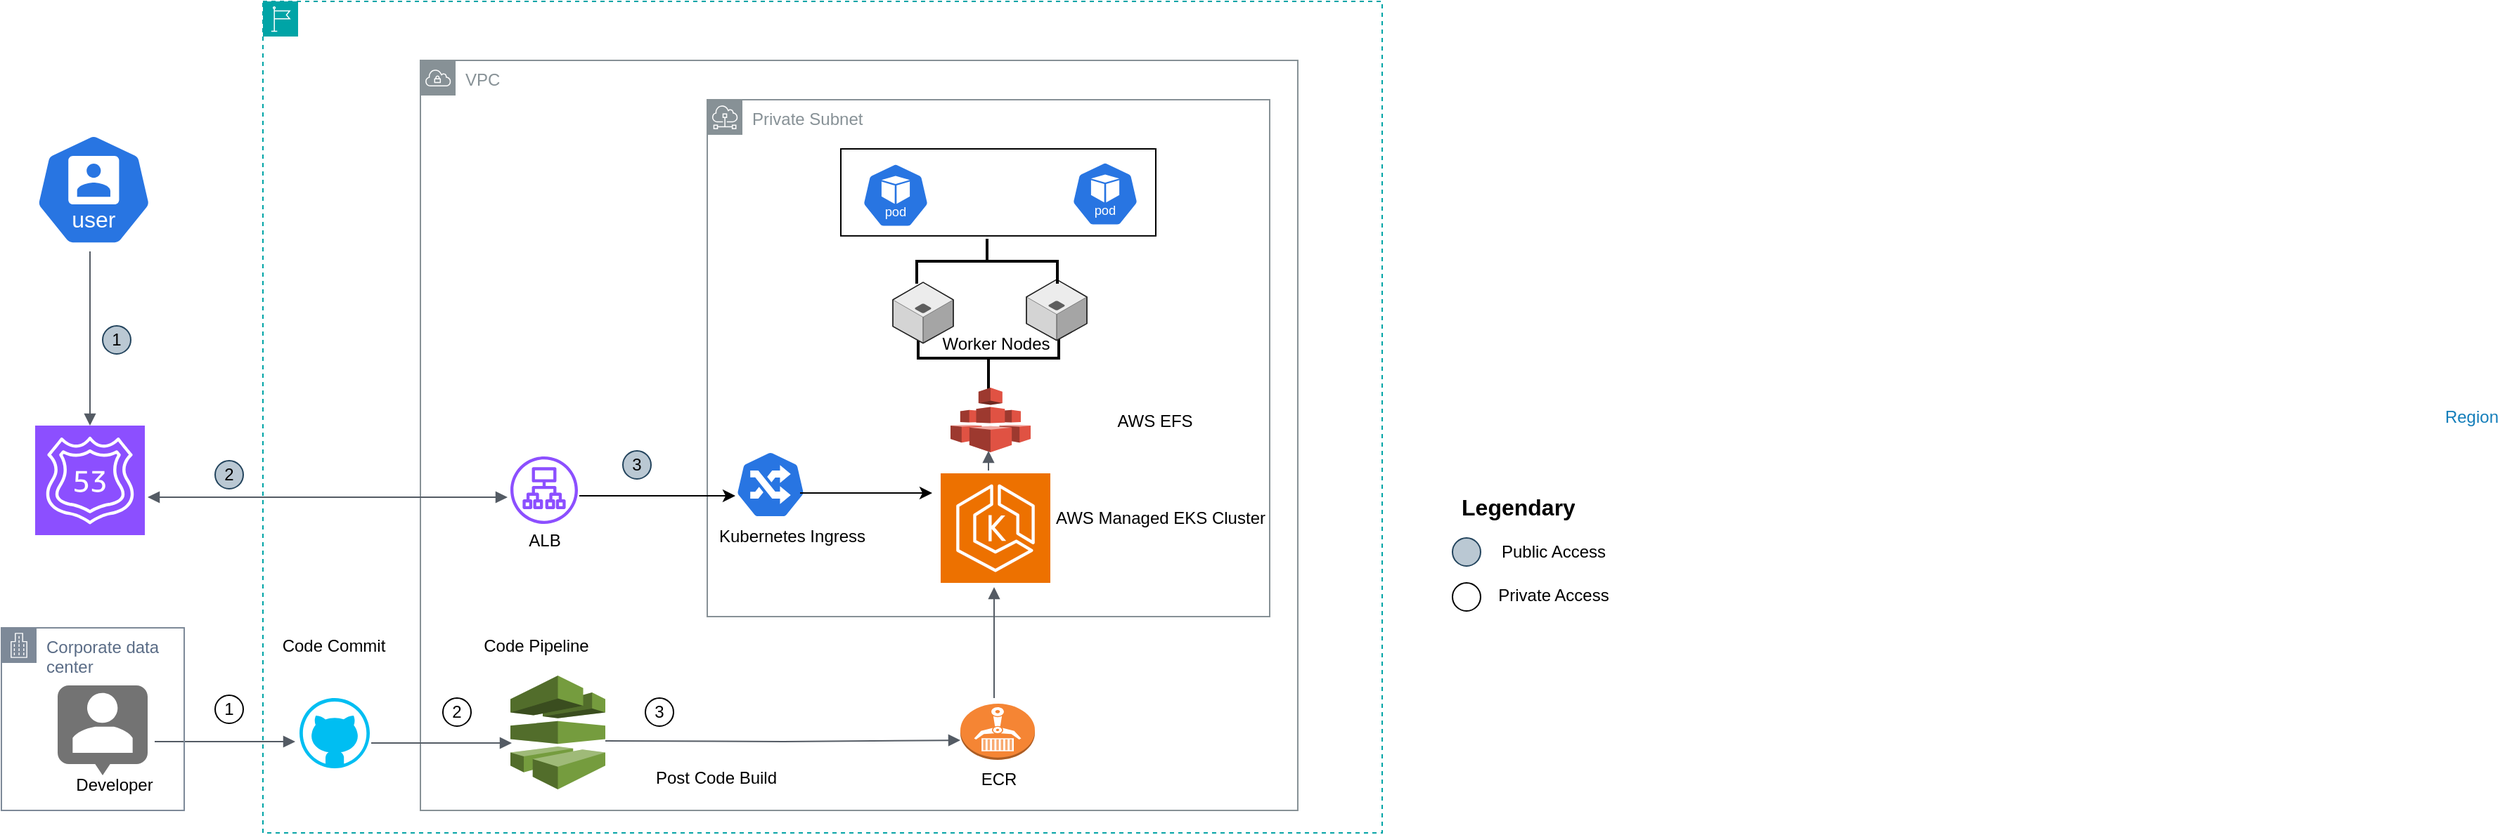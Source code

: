 <mxfile version="22.1.21" type="device">
  <diagram name="Page-1" id="KyO4uQf7l2tcdJ9jAghI">
    <mxGraphModel dx="1434" dy="827" grid="0" gridSize="16" guides="0" tooltips="1" connect="0" arrows="0" fold="1" page="0" pageScale="1" pageWidth="827" pageHeight="1169" background="none" math="0" shadow="0">
      <root>
        <mxCell id="0" />
        <mxCell id="1" parent="0" />
        <mxCell id="sH7kvL-NPlETzXoEQjzP-16" value="Region" style="points=[[0,0],[0.25,0],[0.5,0],[0.75,0],[1,0],[1,0.25],[1,0.5],[1,0.75],[1,1],[0.75,1],[0.5,1],[0.25,1],[0,1],[0,0.75],[0,0.5],[0,0.25]];outlineConnect=0;gradientColor=none;html=1;whiteSpace=wrap;fontSize=12;fontStyle=0;container=1;pointerEvents=0;collapsible=0;recursiveResize=0;shape=mxgraph.aws4.group;grIcon=mxgraph.aws4.group_region;strokeColor=#00A4A6;fillColor=none;verticalAlign=middle;align=right;spacingLeft=30;fontColor=#147EBA;dashed=1;labelPosition=right;verticalLabelPosition=middle;" vertex="1" parent="1">
          <mxGeometry x="290" y="162" width="796" height="592" as="geometry" />
        </mxCell>
        <mxCell id="sH7kvL-NPlETzXoEQjzP-30" value="" style="rounded=0;whiteSpace=wrap;html=1;fillColor=none;" vertex="1" parent="sH7kvL-NPlETzXoEQjzP-16">
          <mxGeometry x="411" y="105" width="224" height="61.92" as="geometry" />
        </mxCell>
        <mxCell id="sH7kvL-NPlETzXoEQjzP-40" value="VPC" style="sketch=0;outlineConnect=0;gradientColor=none;html=1;whiteSpace=wrap;fontSize=12;fontStyle=0;shape=mxgraph.aws4.group;grIcon=mxgraph.aws4.group_vpc;strokeColor=#879196;fillColor=none;verticalAlign=top;align=left;spacingLeft=30;fontColor=#879196;dashed=0;" vertex="1" parent="sH7kvL-NPlETzXoEQjzP-16">
          <mxGeometry x="112" y="42" width="624" height="534" as="geometry" />
        </mxCell>
        <mxCell id="sH7kvL-NPlETzXoEQjzP-21" value="Private Subnet" style="sketch=0;outlineConnect=0;gradientColor=none;html=1;whiteSpace=wrap;fontSize=12;fontStyle=0;shape=mxgraph.aws4.group;grIcon=mxgraph.aws4.group_subnet;strokeColor=#879196;fillColor=none;verticalAlign=top;align=left;spacingLeft=30;fontColor=#879196;dashed=0;" vertex="1" parent="sH7kvL-NPlETzXoEQjzP-16">
          <mxGeometry x="316" y="70" width="400" height="368" as="geometry" />
        </mxCell>
        <mxCell id="sH7kvL-NPlETzXoEQjzP-22" value="" style="aspect=fixed;sketch=0;html=1;dashed=0;whitespace=wrap;fillColor=#2875E2;strokeColor=#ffffff;points=[[0.005,0.63,0],[0.1,0.2,0],[0.9,0.2,0],[0.5,0,0],[0.995,0.63,0],[0.72,0.99,0],[0.5,1,0],[0.28,0.99,0]];shape=mxgraph.kubernetes.icon2;kubernetesLabel=1;prIcon=pod" vertex="1" parent="sH7kvL-NPlETzXoEQjzP-16">
          <mxGeometry x="426" y="115" width="48" height="46.08" as="geometry" />
        </mxCell>
        <mxCell id="sH7kvL-NPlETzXoEQjzP-23" value="" style="aspect=fixed;sketch=0;html=1;dashed=0;whitespace=wrap;fillColor=#2875E2;strokeColor=#ffffff;points=[[0.005,0.63,0],[0.1,0.2,0],[0.9,0.2,0],[0.5,0,0],[0.995,0.63,0],[0.72,0.99,0],[0.5,1,0],[0.28,0.99,0]];shape=mxgraph.kubernetes.icon2;kubernetesLabel=1;prIcon=pod" vertex="1" parent="sH7kvL-NPlETzXoEQjzP-16">
          <mxGeometry x="575" y="114" width="48" height="46.08" as="geometry" />
        </mxCell>
        <mxCell id="sH7kvL-NPlETzXoEQjzP-18" value="" style="sketch=0;points=[[0,0,0],[0.25,0,0],[0.5,0,0],[0.75,0,0],[1,0,0],[0,1,0],[0.25,1,0],[0.5,1,0],[0.75,1,0],[1,1,0],[0,0.25,0],[0,0.5,0],[0,0.75,0],[1,0.25,0],[1,0.5,0],[1,0.75,0]];outlineConnect=0;fontColor=#232F3E;fillColor=#ED7100;strokeColor=#ffffff;dashed=0;verticalLabelPosition=bottom;verticalAlign=top;align=center;html=1;fontSize=12;fontStyle=0;aspect=fixed;shape=mxgraph.aws4.resourceIcon;resIcon=mxgraph.aws4.eks;" vertex="1" parent="sH7kvL-NPlETzXoEQjzP-16">
          <mxGeometry x="482" y="336" width="78" height="78" as="geometry" />
        </mxCell>
        <mxCell id="sH7kvL-NPlETzXoEQjzP-32" value="ECR" style="outlineConnect=0;dashed=0;verticalLabelPosition=bottom;verticalAlign=top;align=center;html=1;shape=mxgraph.aws3.ecr;fillColor=#F58534;gradientColor=none;" vertex="1" parent="sH7kvL-NPlETzXoEQjzP-16">
          <mxGeometry x="496" y="500" width="53" height="40" as="geometry" />
        </mxCell>
        <mxCell id="sH7kvL-NPlETzXoEQjzP-33" value="" style="sketch=0;outlineConnect=0;fontColor=#232F3E;gradientColor=none;fillColor=#8C4FFF;strokeColor=none;dashed=0;verticalLabelPosition=bottom;verticalAlign=top;align=center;html=1;fontSize=12;fontStyle=0;aspect=fixed;pointerEvents=1;shape=mxgraph.aws4.application_load_balancer;" vertex="1" parent="sH7kvL-NPlETzXoEQjzP-16">
          <mxGeometry x="176" y="324" width="48" height="48" as="geometry" />
        </mxCell>
        <mxCell id="sH7kvL-NPlETzXoEQjzP-41" value="" style="aspect=fixed;sketch=0;html=1;dashed=0;whitespace=wrap;fillColor=#2875E2;strokeColor=#ffffff;points=[[0.005,0.63,0],[0.1,0.2,0],[0.9,0.2,0],[0.5,0,0],[0.995,0.63,0],[0.72,0.99,0],[0.5,1,0],[0.28,0.99,0]];shape=mxgraph.kubernetes.icon2;prIcon=ing;direction=east;" vertex="1" parent="sH7kvL-NPlETzXoEQjzP-16">
          <mxGeometry x="336" y="320" width="50" height="48" as="geometry" />
        </mxCell>
        <mxCell id="sH7kvL-NPlETzXoEQjzP-39" value="" style="strokeWidth=2;html=1;shape=mxgraph.flowchart.annotation_2;align=left;labelPosition=right;pointerEvents=1;direction=north;" vertex="1" parent="sH7kvL-NPlETzXoEQjzP-16">
          <mxGeometry x="466" y="230" width="100" height="48" as="geometry" />
        </mxCell>
        <mxCell id="sH7kvL-NPlETzXoEQjzP-62" value="Kubernetes Ingress" style="text;html=1;align=center;verticalAlign=middle;resizable=0;points=[];autosize=1;strokeColor=none;fillColor=none;" vertex="1" parent="sH7kvL-NPlETzXoEQjzP-16">
          <mxGeometry x="304" y="365" width="144" height="32" as="geometry" />
        </mxCell>
        <mxCell id="sH7kvL-NPlETzXoEQjzP-66" value="" style="verticalLabelPosition=bottom;html=1;verticalAlign=top;strokeWidth=1;align=center;outlineConnect=0;dashed=0;outlineConnect=0;shape=mxgraph.aws3d.application_server;fillColor=#ECECEC;strokeColor=#5E5E5E;aspect=fixed;" vertex="1" parent="sH7kvL-NPlETzXoEQjzP-16">
          <mxGeometry x="448" y="200" width="43" height="43.35" as="geometry" />
        </mxCell>
        <mxCell id="sH7kvL-NPlETzXoEQjzP-67" value="" style="verticalLabelPosition=bottom;html=1;verticalAlign=top;strokeWidth=1;align=center;outlineConnect=0;dashed=0;outlineConnect=0;shape=mxgraph.aws3d.application_server;fillColor=#ECECEC;strokeColor=#5E5E5E;aspect=fixed;" vertex="1" parent="sH7kvL-NPlETzXoEQjzP-16">
          <mxGeometry x="543" y="198" width="43" height="43.35" as="geometry" />
        </mxCell>
        <mxCell id="sH7kvL-NPlETzXoEQjzP-68" value="" style="strokeWidth=2;html=1;shape=mxgraph.flowchart.annotation_2;align=left;labelPosition=right;pointerEvents=1;direction=south;" vertex="1" parent="sH7kvL-NPlETzXoEQjzP-16">
          <mxGeometry x="465" y="169" width="100" height="32" as="geometry" />
        </mxCell>
        <mxCell id="sH7kvL-NPlETzXoEQjzP-69" value="Worker Nodes" style="text;html=1;align=center;verticalAlign=middle;resizable=0;points=[];autosize=1;strokeColor=none;fillColor=none;" vertex="1" parent="sH7kvL-NPlETzXoEQjzP-16">
          <mxGeometry x="465" y="228" width="112" height="32" as="geometry" />
        </mxCell>
        <mxCell id="sH7kvL-NPlETzXoEQjzP-70" value="AWS Managed EKS Cluster" style="text;html=1;align=center;verticalAlign=middle;resizable=0;points=[];autosize=1;strokeColor=none;fillColor=none;" vertex="1" parent="sH7kvL-NPlETzXoEQjzP-16">
          <mxGeometry x="550" y="352" width="176" height="32" as="geometry" />
        </mxCell>
        <mxCell id="sH7kvL-NPlETzXoEQjzP-71" value="ALB" style="text;html=1;align=center;verticalAlign=middle;resizable=0;points=[];autosize=1;strokeColor=none;fillColor=none;" vertex="1" parent="sH7kvL-NPlETzXoEQjzP-16">
          <mxGeometry x="176" y="368" width="48" height="32" as="geometry" />
        </mxCell>
        <mxCell id="sH7kvL-NPlETzXoEQjzP-72" value="" style="verticalLabelPosition=bottom;html=1;verticalAlign=top;align=center;strokeColor=none;fillColor=#00BEF2;shape=mxgraph.azure.github_code;pointerEvents=1;" vertex="1" parent="sH7kvL-NPlETzXoEQjzP-16">
          <mxGeometry x="26" y="496" width="50" height="50" as="geometry" />
        </mxCell>
        <mxCell id="sH7kvL-NPlETzXoEQjzP-79" value="" style="edgeStyle=orthogonalEdgeStyle;html=1;endArrow=block;elbow=vertical;startArrow=none;endFill=1;strokeColor=#545B64;rounded=0;" edge="1" parent="sH7kvL-NPlETzXoEQjzP-16">
          <mxGeometry width="100" relative="1" as="geometry">
            <mxPoint x="77" y="528" as="sourcePoint" />
            <mxPoint x="177" y="528" as="targetPoint" />
          </mxGeometry>
        </mxCell>
        <mxCell id="sH7kvL-NPlETzXoEQjzP-80" value="" style="outlineConnect=0;dashed=0;verticalLabelPosition=bottom;verticalAlign=top;align=center;html=1;shape=mxgraph.aws3.codepipeline;fillColor=#759C3E;gradientColor=none;" vertex="1" parent="sH7kvL-NPlETzXoEQjzP-16">
          <mxGeometry x="176" y="480" width="67.5" height="81" as="geometry" />
        </mxCell>
        <mxCell id="sH7kvL-NPlETzXoEQjzP-81" value="" style="edgeStyle=orthogonalEdgeStyle;html=1;endArrow=block;elbow=vertical;startArrow=none;endFill=1;strokeColor=#545B64;rounded=0;" edge="1" parent="sH7kvL-NPlETzXoEQjzP-16">
          <mxGeometry width="100" relative="1" as="geometry">
            <mxPoint x="243.5" y="526.5" as="sourcePoint" />
            <mxPoint x="496" y="526" as="targetPoint" />
          </mxGeometry>
        </mxCell>
        <mxCell id="sH7kvL-NPlETzXoEQjzP-82" value="" style="edgeStyle=orthogonalEdgeStyle;html=1;endArrow=block;elbow=vertical;startArrow=none;endFill=1;strokeColor=#545B64;rounded=0;" edge="1" parent="sH7kvL-NPlETzXoEQjzP-16">
          <mxGeometry width="100" relative="1" as="geometry">
            <mxPoint x="-77" y="527" as="sourcePoint" />
            <mxPoint x="23" y="527" as="targetPoint" />
          </mxGeometry>
        </mxCell>
        <mxCell id="sH7kvL-NPlETzXoEQjzP-99" value="" style="edgeStyle=orthogonalEdgeStyle;html=1;endArrow=block;elbow=vertical;startArrow=none;endFill=1;strokeColor=#545B64;rounded=0;" edge="1" parent="sH7kvL-NPlETzXoEQjzP-16">
          <mxGeometry width="100" relative="1" as="geometry">
            <mxPoint x="520" y="496" as="sourcePoint" />
            <mxPoint x="520" y="417" as="targetPoint" />
            <Array as="points">
              <mxPoint x="520" y="464" />
              <mxPoint x="520" y="464" />
            </Array>
          </mxGeometry>
        </mxCell>
        <mxCell id="sH7kvL-NPlETzXoEQjzP-101" value="2" style="ellipse;whiteSpace=wrap;html=1;aspect=fixed;" vertex="1" parent="sH7kvL-NPlETzXoEQjzP-16">
          <mxGeometry x="128" y="496" width="20" height="20" as="geometry" />
        </mxCell>
        <mxCell id="sH7kvL-NPlETzXoEQjzP-102" value="3" style="ellipse;whiteSpace=wrap;html=1;aspect=fixed;" vertex="1" parent="sH7kvL-NPlETzXoEQjzP-16">
          <mxGeometry x="272" y="496" width="20" height="20" as="geometry" />
        </mxCell>
        <mxCell id="sH7kvL-NPlETzXoEQjzP-105" value="3" style="ellipse;whiteSpace=wrap;html=1;aspect=fixed;fillColor=#bac8d3;strokeColor=#23445d;" vertex="1" parent="sH7kvL-NPlETzXoEQjzP-16">
          <mxGeometry x="256" y="320" width="20" height="20" as="geometry" />
        </mxCell>
        <mxCell id="sH7kvL-NPlETzXoEQjzP-111" value="" style="endArrow=classic;html=1;rounded=0;" edge="1" parent="sH7kvL-NPlETzXoEQjzP-16">
          <mxGeometry width="50" height="50" relative="1" as="geometry">
            <mxPoint x="225" y="352" as="sourcePoint" />
            <mxPoint x="336" y="352" as="targetPoint" />
          </mxGeometry>
        </mxCell>
        <mxCell id="sH7kvL-NPlETzXoEQjzP-115" value="" style="outlineConnect=0;dashed=0;verticalLabelPosition=bottom;verticalAlign=top;align=center;html=1;shape=mxgraph.aws3.efs;fillColor=#E05243;gradientColor=none;" vertex="1" parent="sH7kvL-NPlETzXoEQjzP-16">
          <mxGeometry x="489" y="275" width="57" height="46" as="geometry" />
        </mxCell>
        <mxCell id="sH7kvL-NPlETzXoEQjzP-116" value="" style="edgeStyle=orthogonalEdgeStyle;html=1;endArrow=block;elbow=vertical;startArrow=none;endFill=1;strokeColor=#545B64;rounded=0;" edge="1" parent="sH7kvL-NPlETzXoEQjzP-16">
          <mxGeometry width="100" relative="1" as="geometry">
            <mxPoint x="516" y="334" as="sourcePoint" />
            <mxPoint x="516" y="320" as="targetPoint" />
          </mxGeometry>
        </mxCell>
        <mxCell id="sH7kvL-NPlETzXoEQjzP-117" value="AWS EFS" style="text;html=1;align=center;verticalAlign=middle;resizable=0;points=[];autosize=1;strokeColor=none;fillColor=none;" vertex="1" parent="sH7kvL-NPlETzXoEQjzP-16">
          <mxGeometry x="598" y="286" width="72" height="26" as="geometry" />
        </mxCell>
        <mxCell id="sH7kvL-NPlETzXoEQjzP-43" value="" style="aspect=fixed;sketch=0;html=1;dashed=0;whitespace=wrap;fillColor=#2875E2;strokeColor=#ffffff;points=[[0.005,0.63,0],[0.1,0.2,0],[0.9,0.2,0],[0.5,0,0],[0.995,0.63,0],[0.72,0.99,0],[0.5,1,0],[0.28,0.99,0]];shape=mxgraph.kubernetes.icon2;kubernetesLabel=1;prIcon=user" vertex="1" parent="1">
          <mxGeometry x="128" y="256" width="83.33" height="80" as="geometry" />
        </mxCell>
        <mxCell id="sH7kvL-NPlETzXoEQjzP-42" value="" style="sketch=0;points=[[0,0,0],[0.25,0,0],[0.5,0,0],[0.75,0,0],[1,0,0],[0,1,0],[0.25,1,0],[0.5,1,0],[0.75,1,0],[1,1,0],[0,0.25,0],[0,0.5,0],[0,0.75,0],[1,0.25,0],[1,0.5,0],[1,0.75,0]];outlineConnect=0;fontColor=#232F3E;fillColor=#8C4FFF;strokeColor=#ffffff;dashed=0;verticalLabelPosition=bottom;verticalAlign=top;align=center;html=1;fontSize=12;fontStyle=0;aspect=fixed;shape=mxgraph.aws4.resourceIcon;resIcon=mxgraph.aws4.route_53;" vertex="1" parent="1">
          <mxGeometry x="128" y="464" width="78" height="78" as="geometry" />
        </mxCell>
        <mxCell id="sH7kvL-NPlETzXoEQjzP-44" value="" style="edgeStyle=orthogonalEdgeStyle;html=1;endArrow=block;elbow=vertical;startArrow=none;endFill=1;strokeColor=#545B64;rounded=0;exitX=0.468;exitY=1.05;exitDx=0;exitDy=0;exitPerimeter=0;entryX=0.5;entryY=0;entryDx=0;entryDy=0;entryPerimeter=0;" edge="1" parent="1" source="sH7kvL-NPlETzXoEQjzP-43" target="sH7kvL-NPlETzXoEQjzP-42">
          <mxGeometry width="100" relative="1" as="geometry">
            <mxPoint x="144" y="352" as="sourcePoint" />
            <mxPoint x="244" y="352" as="targetPoint" />
          </mxGeometry>
        </mxCell>
        <mxCell id="sH7kvL-NPlETzXoEQjzP-59" value="" style="edgeStyle=orthogonalEdgeStyle;html=1;endArrow=block;elbow=vertical;startArrow=block;startFill=1;endFill=1;strokeColor=#545B64;rounded=0;" edge="1" parent="1">
          <mxGeometry width="100" relative="1" as="geometry">
            <mxPoint x="208" y="515" as="sourcePoint" />
            <mxPoint x="464" y="515" as="targetPoint" />
            <Array as="points">
              <mxPoint x="208" y="515" />
              <mxPoint x="208" y="515" />
            </Array>
          </mxGeometry>
        </mxCell>
        <mxCell id="sH7kvL-NPlETzXoEQjzP-73" value="" style="html=1;dashed=0;aspect=fixed;verticalLabelPosition=bottom;verticalAlign=top;align=center;shape=mxgraph.gmdl.chat;strokeColor=none;fillColor=#737373;shadow=0;sketch=0;" vertex="1" parent="1">
          <mxGeometry x="144" y="649" width="64" height="64" as="geometry" />
        </mxCell>
        <mxCell id="sH7kvL-NPlETzXoEQjzP-83" value="Code Pipeline" style="text;html=1;align=center;verticalAlign=middle;resizable=0;points=[];autosize=1;strokeColor=none;fillColor=none;" vertex="1" parent="1">
          <mxGeometry x="428" y="605" width="112" height="32" as="geometry" />
        </mxCell>
        <mxCell id="sH7kvL-NPlETzXoEQjzP-84" value="Code Commit" style="text;html=1;align=center;verticalAlign=middle;resizable=0;points=[];autosize=1;strokeColor=none;fillColor=none;" vertex="1" parent="1">
          <mxGeometry x="284" y="605" width="112" height="32" as="geometry" />
        </mxCell>
        <mxCell id="sH7kvL-NPlETzXoEQjzP-85" value="Post Code Build" style="text;html=1;align=center;verticalAlign=middle;resizable=0;points=[];autosize=1;strokeColor=none;fillColor=none;" vertex="1" parent="1">
          <mxGeometry x="556" y="699" width="112" height="32" as="geometry" />
        </mxCell>
        <mxCell id="sH7kvL-NPlETzXoEQjzP-92" value="Developer" style="text;html=1;align=center;verticalAlign=middle;resizable=0;points=[];autosize=1;strokeColor=none;fillColor=none;" vertex="1" parent="1">
          <mxGeometry x="144" y="704" width="80" height="32" as="geometry" />
        </mxCell>
        <mxCell id="sH7kvL-NPlETzXoEQjzP-98" value="Corporate data center" style="points=[[0,0],[0.25,0],[0.5,0],[0.75,0],[1,0],[1,0.25],[1,0.5],[1,0.75],[1,1],[0.75,1],[0.5,1],[0.25,1],[0,1],[0,0.75],[0,0.5],[0,0.25]];outlineConnect=0;gradientColor=none;html=1;whiteSpace=wrap;fontSize=12;fontStyle=0;container=1;pointerEvents=0;collapsible=0;recursiveResize=0;shape=mxgraph.aws4.group;grIcon=mxgraph.aws4.group_corporate_data_center;strokeColor=#7D8998;fillColor=none;verticalAlign=top;align=left;spacingLeft=30;fontColor=#5A6C86;dashed=0;" vertex="1" parent="1">
          <mxGeometry x="104" y="608" width="130" height="130" as="geometry" />
        </mxCell>
        <mxCell id="sH7kvL-NPlETzXoEQjzP-100" value="1" style="ellipse;whiteSpace=wrap;html=1;aspect=fixed;" vertex="1" parent="1">
          <mxGeometry x="256" y="656" width="20" height="20" as="geometry" />
        </mxCell>
        <mxCell id="sH7kvL-NPlETzXoEQjzP-103" value="1" style="ellipse;whiteSpace=wrap;html=1;aspect=fixed;fillColor=#bac8d3;strokeColor=#23445d;" vertex="1" parent="1">
          <mxGeometry x="176" y="393" width="20" height="20" as="geometry" />
        </mxCell>
        <mxCell id="sH7kvL-NPlETzXoEQjzP-104" value="2" style="ellipse;whiteSpace=wrap;html=1;aspect=fixed;fillColor=#bac8d3;strokeColor=#23445d;" vertex="1" parent="1">
          <mxGeometry x="256" y="489" width="20" height="20" as="geometry" />
        </mxCell>
        <mxCell id="sH7kvL-NPlETzXoEQjzP-106" value="&lt;h1 style=&quot;font-size: 16px;&quot;&gt;Legendary&lt;/h1&gt;" style="text;html=1;strokeColor=none;fillColor=none;spacing=5;spacingTop=-20;whiteSpace=wrap;overflow=hidden;rounded=0;align=center;" vertex="1" parent="1">
          <mxGeometry x="1088" y="512" width="190" height="120" as="geometry" />
        </mxCell>
        <mxCell id="sH7kvL-NPlETzXoEQjzP-107" value="" style="ellipse;whiteSpace=wrap;html=1;aspect=fixed;fillColor=#bac8d3;strokeColor=#23445d;" vertex="1" parent="1">
          <mxGeometry x="1136" y="544" width="20" height="20" as="geometry" />
        </mxCell>
        <mxCell id="sH7kvL-NPlETzXoEQjzP-108" value="Public Access" style="text;html=1;strokeColor=none;fillColor=none;align=center;verticalAlign=middle;whiteSpace=wrap;rounded=0;" vertex="1" parent="1">
          <mxGeometry x="1168" y="539" width="80" height="30" as="geometry" />
        </mxCell>
        <mxCell id="sH7kvL-NPlETzXoEQjzP-109" value="" style="ellipse;whiteSpace=wrap;html=1;aspect=fixed;" vertex="1" parent="1">
          <mxGeometry x="1136" y="576" width="20" height="20" as="geometry" />
        </mxCell>
        <mxCell id="sH7kvL-NPlETzXoEQjzP-110" value="Private Access" style="text;html=1;strokeColor=none;fillColor=none;align=center;verticalAlign=middle;whiteSpace=wrap;rounded=0;" vertex="1" parent="1">
          <mxGeometry x="1160" y="570" width="96" height="30" as="geometry" />
        </mxCell>
        <mxCell id="sH7kvL-NPlETzXoEQjzP-112" value="" style="endArrow=classic;html=1;rounded=0;" edge="1" parent="1">
          <mxGeometry width="50" height="50" relative="1" as="geometry">
            <mxPoint x="672" y="512" as="sourcePoint" />
            <mxPoint x="766" y="512" as="targetPoint" />
          </mxGeometry>
        </mxCell>
      </root>
    </mxGraphModel>
  </diagram>
</mxfile>
